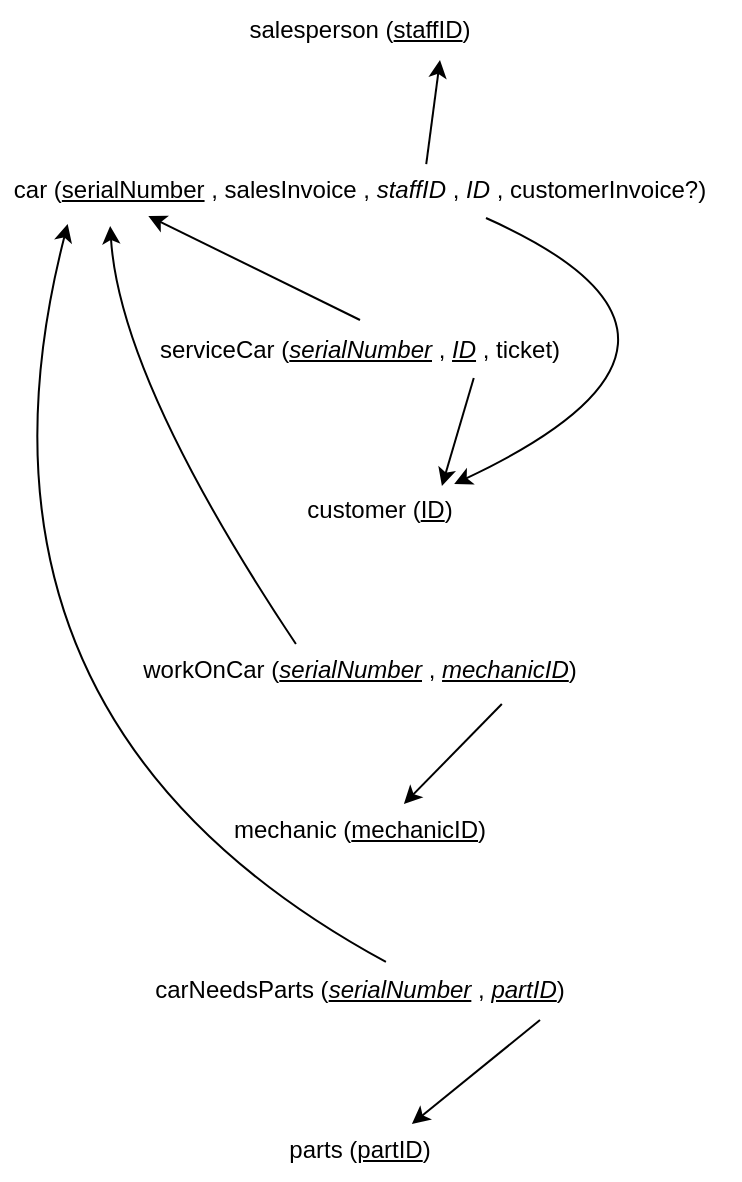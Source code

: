 <mxfile version="22.0.5" type="google">
  <diagram name="Page-1" id="zmJI3VYptIbnRqCDvF6v">
    <mxGraphModel grid="1" page="1" gridSize="10" guides="1" tooltips="1" connect="1" arrows="1" fold="1" pageScale="1" pageWidth="1100" pageHeight="850" math="0" shadow="0">
      <root>
        <mxCell id="0" />
        <mxCell id="1" parent="0" />
        <mxCell id="TI2p_wpW2ft8EDROJjQA-1" value="salesperson (&lt;u&gt;staffID&lt;/u&gt;)" style="text;html=1;strokeColor=none;fillColor=none;align=center;verticalAlign=middle;whiteSpace=wrap;rounded=0;" vertex="1" parent="1">
          <mxGeometry x="40" y="40" width="360" height="30" as="geometry" />
        </mxCell>
        <mxCell id="TI2p_wpW2ft8EDROJjQA-7" value="car (&lt;u&gt;serialNumber&lt;/u&gt; , salesInvoice , &lt;i&gt;staffID&lt;/i&gt; , &lt;i&gt;ID&lt;/i&gt; , customerInvoice?)" style="text;html=1;strokeColor=none;fillColor=none;align=center;verticalAlign=middle;whiteSpace=wrap;rounded=0;" vertex="1" parent="1">
          <mxGeometry x="40" y="120" width="360" height="30" as="geometry" />
        </mxCell>
        <mxCell id="TI2p_wpW2ft8EDROJjQA-10" value="serviceCar (&lt;u&gt;&lt;i&gt;serialNumber&lt;/i&gt;&lt;/u&gt; , &lt;u&gt;&lt;i&gt;ID&lt;/i&gt;&lt;/u&gt; , ticket)" style="text;html=1;strokeColor=none;fillColor=none;align=center;verticalAlign=middle;whiteSpace=wrap;rounded=0;" vertex="1" parent="1">
          <mxGeometry x="40" y="200" width="360" height="30" as="geometry" />
        </mxCell>
        <mxCell id="TI2p_wpW2ft8EDROJjQA-11" value="workOnCar (&lt;u&gt;&lt;i&gt;serialNumber&lt;/i&gt;&lt;/u&gt; , &lt;u&gt;&lt;i&gt;mechanicID&lt;/i&gt;&lt;/u&gt;)" style="text;html=1;strokeColor=none;fillColor=none;align=center;verticalAlign=middle;whiteSpace=wrap;rounded=0;" vertex="1" parent="1">
          <mxGeometry x="40" y="360" width="360" height="30" as="geometry" />
        </mxCell>
        <mxCell id="TI2p_wpW2ft8EDROJjQA-12" value="mechanic (&lt;u&gt;mechanicID&lt;/u&gt;)" style="text;html=1;strokeColor=none;fillColor=none;align=center;verticalAlign=middle;whiteSpace=wrap;rounded=0;" vertex="1" parent="1">
          <mxGeometry x="40" y="440" width="360" height="30" as="geometry" />
        </mxCell>
        <mxCell id="TI2p_wpW2ft8EDROJjQA-13" value="customer (&lt;u&gt;ID&lt;/u&gt;)" style="text;html=1;strokeColor=none;fillColor=none;align=center;verticalAlign=middle;whiteSpace=wrap;rounded=0;" vertex="1" parent="1">
          <mxGeometry x="50" y="280" width="360" height="30" as="geometry" />
        </mxCell>
        <mxCell id="TI2p_wpW2ft8EDROJjQA-14" value="carNeedsParts (&lt;u&gt;&lt;i&gt;serialNumber&lt;/i&gt;&lt;/u&gt; , &lt;u&gt;&lt;i&gt;partID&lt;/i&gt;&lt;/u&gt;)" style="text;html=1;strokeColor=none;fillColor=none;align=center;verticalAlign=middle;whiteSpace=wrap;rounded=0;" vertex="1" parent="1">
          <mxGeometry x="40" y="520" width="360" height="30" as="geometry" />
        </mxCell>
        <mxCell id="TI2p_wpW2ft8EDROJjQA-15" value="parts (&lt;u&gt;partID&lt;/u&gt;)" style="text;html=1;strokeColor=none;fillColor=none;align=center;verticalAlign=middle;whiteSpace=wrap;rounded=0;" vertex="1" parent="1">
          <mxGeometry x="40" y="600" width="360" height="30" as="geometry" />
        </mxCell>
        <mxCell id="TI2p_wpW2ft8EDROJjQA-17" value="" style="curved=1;endArrow=classic;html=1;rounded=0;exitX=0.592;exitY=0.067;exitDx=0;exitDy=0;exitPerimeter=0;" edge="1" parent="1" source="TI2p_wpW2ft8EDROJjQA-7">
          <mxGeometry width="50" height="50" relative="1" as="geometry">
            <mxPoint x="220" y="410" as="sourcePoint" />
            <mxPoint x="260" y="70" as="targetPoint" />
            <Array as="points" />
          </mxGeometry>
        </mxCell>
        <mxCell id="TI2p_wpW2ft8EDROJjQA-18" value="" style="curved=1;endArrow=classic;html=1;rounded=0;exitX=0.675;exitY=0.967;exitDx=0;exitDy=0;exitPerimeter=0;entryX=0.603;entryY=0.067;entryDx=0;entryDy=0;entryPerimeter=0;" edge="1" parent="1" source="TI2p_wpW2ft8EDROJjQA-7" target="TI2p_wpW2ft8EDROJjQA-13">
          <mxGeometry width="50" height="50" relative="1" as="geometry">
            <mxPoint x="220" y="410" as="sourcePoint" />
            <mxPoint x="270" y="360" as="targetPoint" />
            <Array as="points">
              <mxPoint x="420" y="210" />
            </Array>
          </mxGeometry>
        </mxCell>
        <mxCell id="TI2p_wpW2ft8EDROJjQA-19" value="" style="curved=1;endArrow=classic;html=1;rounded=0;exitX=0.5;exitY=0;exitDx=0;exitDy=0;entryX=0.206;entryY=0.933;entryDx=0;entryDy=0;entryPerimeter=0;" edge="1" parent="1" source="TI2p_wpW2ft8EDROJjQA-10" target="TI2p_wpW2ft8EDROJjQA-7">
          <mxGeometry width="50" height="50" relative="1" as="geometry">
            <mxPoint x="220" y="410" as="sourcePoint" />
            <mxPoint x="270" y="360" as="targetPoint" />
            <Array as="points" />
          </mxGeometry>
        </mxCell>
        <mxCell id="TI2p_wpW2ft8EDROJjQA-20" value="" style="curved=1;endArrow=classic;html=1;rounded=0;exitX=0.658;exitY=0.967;exitDx=0;exitDy=0;exitPerimeter=0;entryX=0.586;entryY=0.1;entryDx=0;entryDy=0;entryPerimeter=0;" edge="1" parent="1" source="TI2p_wpW2ft8EDROJjQA-10" target="TI2p_wpW2ft8EDROJjQA-13">
          <mxGeometry width="50" height="50" relative="1" as="geometry">
            <mxPoint x="220" y="410" as="sourcePoint" />
            <mxPoint x="270" y="360" as="targetPoint" />
            <Array as="points" />
          </mxGeometry>
        </mxCell>
        <mxCell id="TI2p_wpW2ft8EDROJjQA-21" value="" style="curved=1;endArrow=classic;html=1;rounded=0;exitX=0.411;exitY=0.067;exitDx=0;exitDy=0;exitPerimeter=0;entryX=0.153;entryY=1.1;entryDx=0;entryDy=0;entryPerimeter=0;" edge="1" parent="1" source="TI2p_wpW2ft8EDROJjQA-11" target="TI2p_wpW2ft8EDROJjQA-7">
          <mxGeometry width="50" height="50" relative="1" as="geometry">
            <mxPoint x="220" y="410" as="sourcePoint" />
            <mxPoint x="270" y="360" as="targetPoint" />
            <Array as="points">
              <mxPoint x="100" y="230" />
            </Array>
          </mxGeometry>
        </mxCell>
        <mxCell id="TI2p_wpW2ft8EDROJjQA-22" value="" style="curved=1;endArrow=classic;html=1;rounded=0;exitX=0.697;exitY=1.067;exitDx=0;exitDy=0;exitPerimeter=0;entryX=0.561;entryY=0.067;entryDx=0;entryDy=0;entryPerimeter=0;" edge="1" parent="1" source="TI2p_wpW2ft8EDROJjQA-11" target="TI2p_wpW2ft8EDROJjQA-12">
          <mxGeometry width="50" height="50" relative="1" as="geometry">
            <mxPoint x="220" y="410" as="sourcePoint" />
            <mxPoint x="270" y="360" as="targetPoint" />
            <Array as="points" />
          </mxGeometry>
        </mxCell>
        <mxCell id="TI2p_wpW2ft8EDROJjQA-23" value="" style="curved=1;endArrow=classic;html=1;rounded=0;exitX=0.536;exitY=0.033;exitDx=0;exitDy=0;exitPerimeter=0;entryX=0.094;entryY=1.067;entryDx=0;entryDy=0;entryPerimeter=0;" edge="1" parent="1" source="TI2p_wpW2ft8EDROJjQA-14" target="TI2p_wpW2ft8EDROJjQA-7">
          <mxGeometry width="50" height="50" relative="1" as="geometry">
            <mxPoint x="220" y="410" as="sourcePoint" />
            <mxPoint x="270" y="360" as="targetPoint" />
            <Array as="points">
              <mxPoint x="10" y="400" />
            </Array>
          </mxGeometry>
        </mxCell>
        <mxCell id="TI2p_wpW2ft8EDROJjQA-24" value="" style="curved=1;endArrow=classic;html=1;rounded=0;exitX=0.75;exitY=1;exitDx=0;exitDy=0;entryX=0.572;entryY=0.067;entryDx=0;entryDy=0;entryPerimeter=0;" edge="1" parent="1" source="TI2p_wpW2ft8EDROJjQA-14" target="TI2p_wpW2ft8EDROJjQA-15">
          <mxGeometry width="50" height="50" relative="1" as="geometry">
            <mxPoint x="220" y="410" as="sourcePoint" />
            <mxPoint x="270" y="360" as="targetPoint" />
            <Array as="points" />
          </mxGeometry>
        </mxCell>
      </root>
    </mxGraphModel>
  </diagram>
</mxfile>
